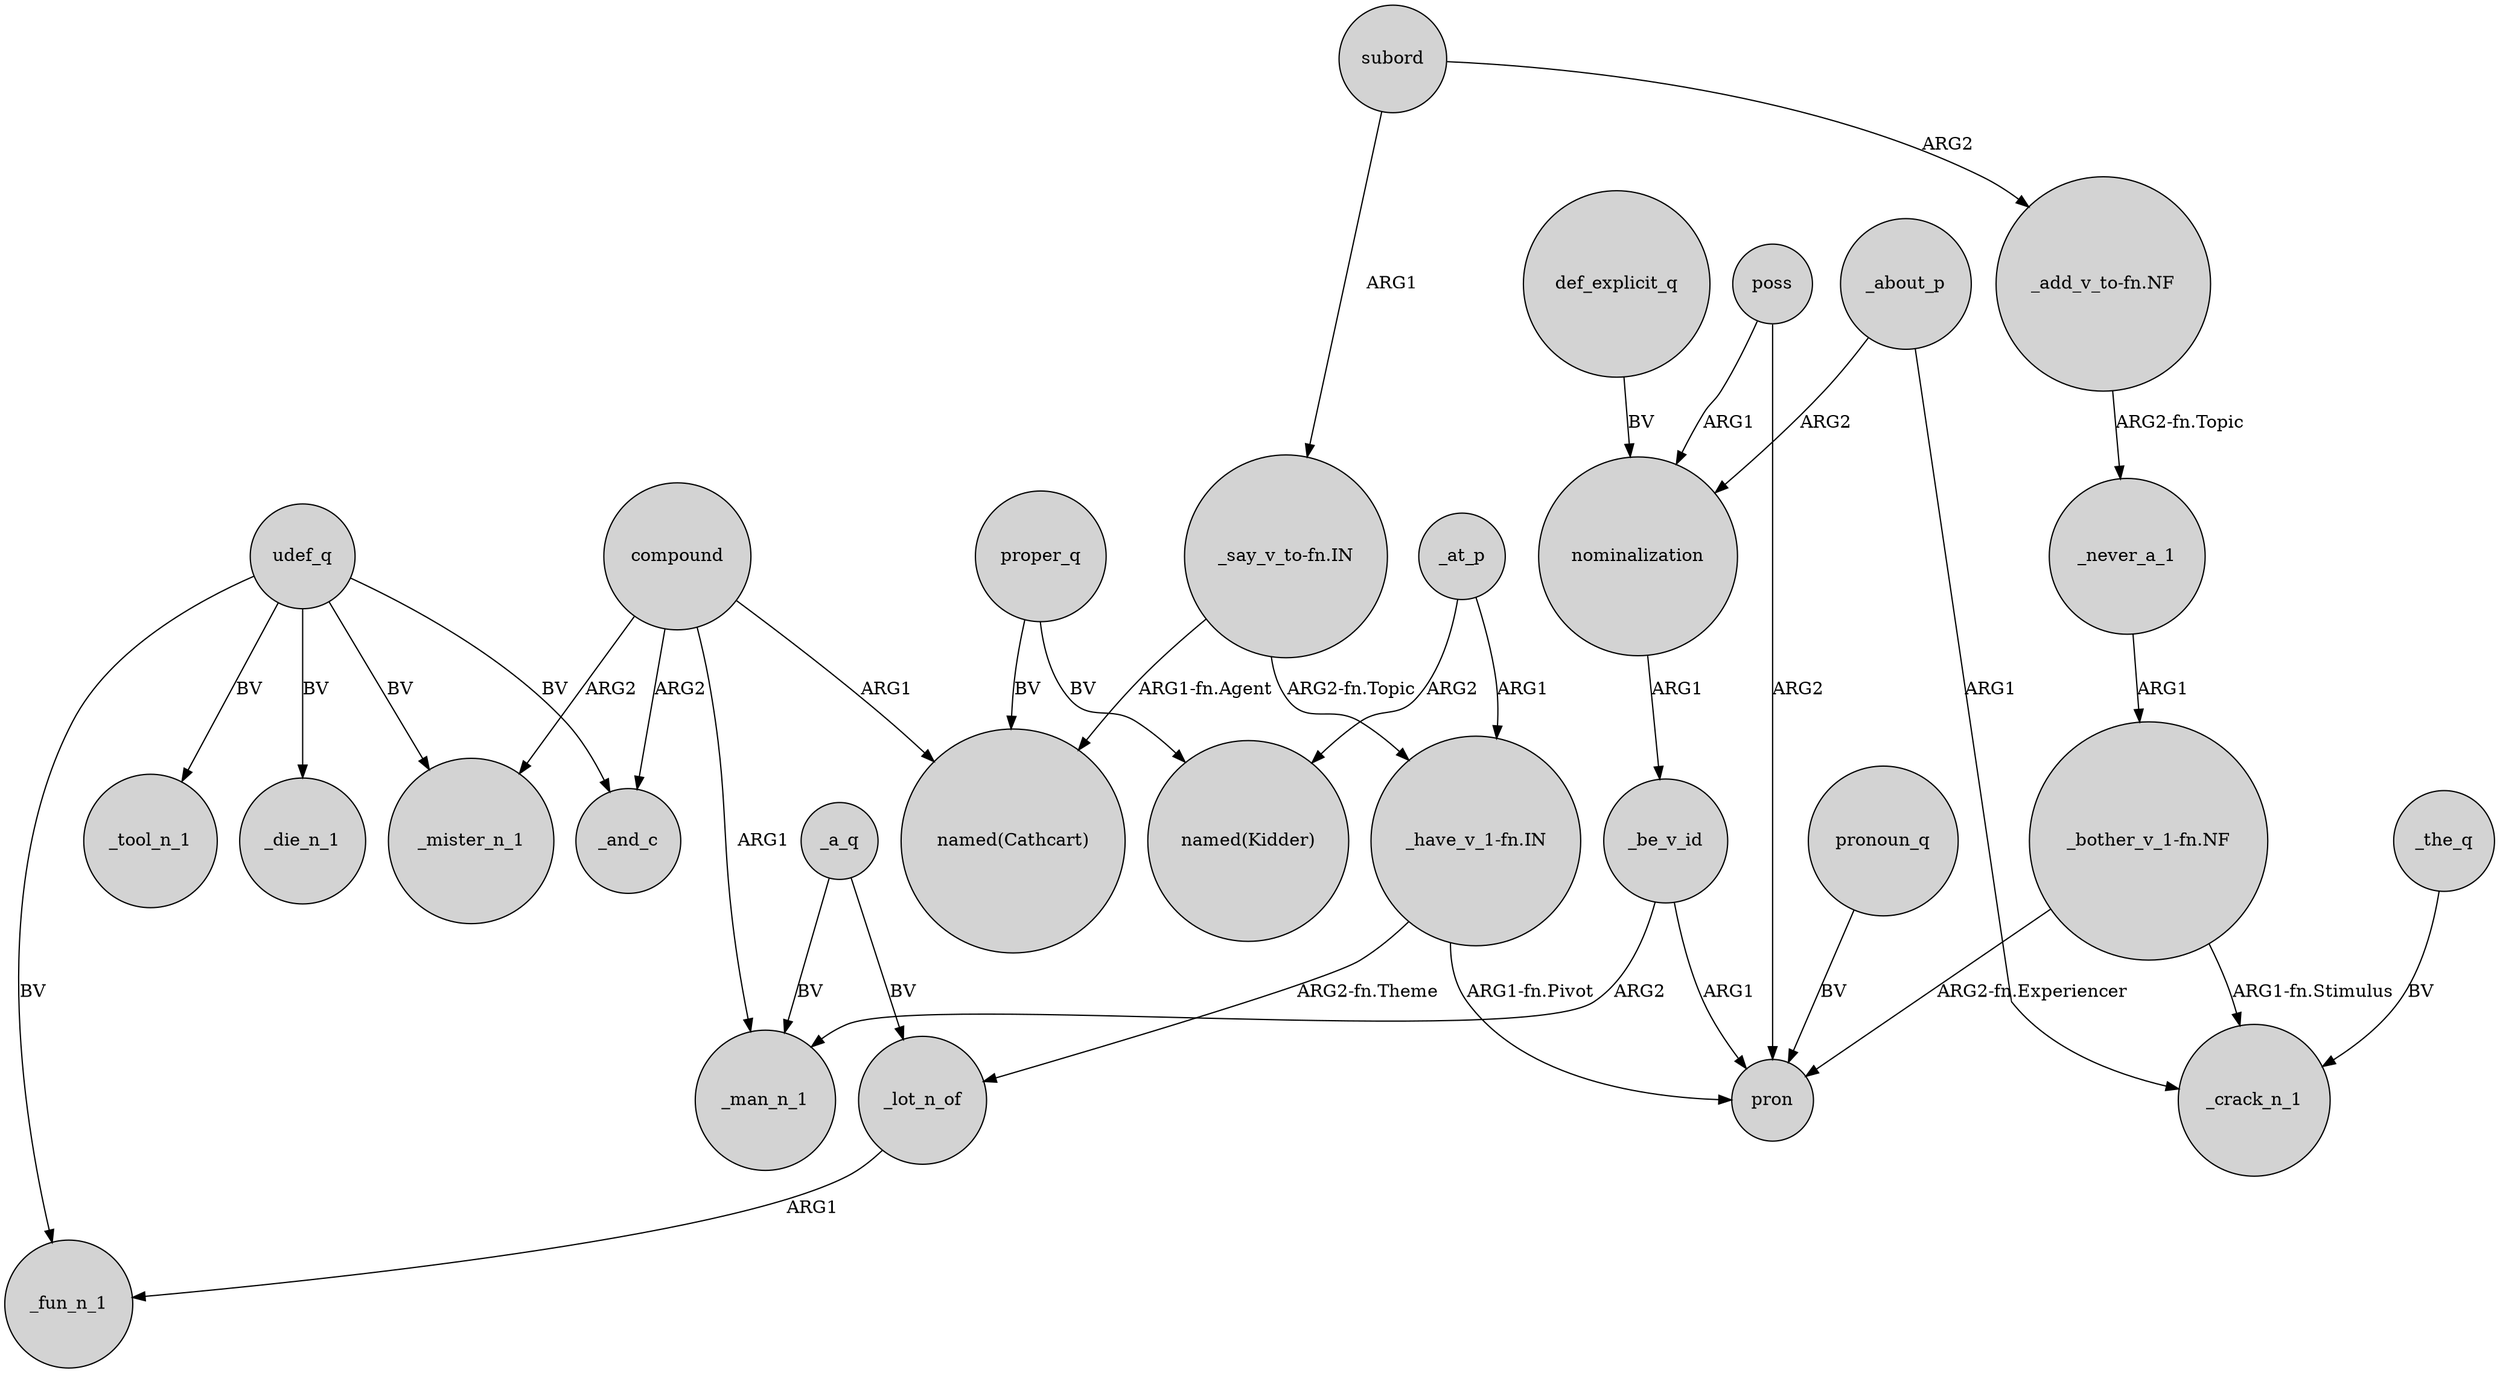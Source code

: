 digraph {
	node [shape=circle style=filled]
	_a_q -> _lot_n_of [label=BV]
	subord -> "_add_v_to-fn.NF" [label=ARG2]
	"_bother_v_1-fn.NF" -> pron [label="ARG2-fn.Experiencer"]
	_the_q -> _crack_n_1 [label=BV]
	_never_a_1 -> "_bother_v_1-fn.NF" [label=ARG1]
	poss -> pron [label=ARG2]
	_at_p -> "_have_v_1-fn.IN" [label=ARG1]
	compound -> _man_n_1 [label=ARG1]
	udef_q -> _die_n_1 [label=BV]
	"_say_v_to-fn.IN" -> "named(Cathcart)" [label="ARG1-fn.Agent"]
	_about_p -> nominalization [label=ARG2]
	udef_q -> _fun_n_1 [label=BV]
	compound -> _mister_n_1 [label=ARG2]
	_at_p -> "named(Kidder)" [label=ARG2]
	udef_q -> _mister_n_1 [label=BV]
	compound -> "named(Cathcart)" [label=ARG1]
	"_bother_v_1-fn.NF" -> _crack_n_1 [label="ARG1-fn.Stimulus"]
	subord -> "_say_v_to-fn.IN" [label=ARG1]
	udef_q -> _tool_n_1 [label=BV]
	"_add_v_to-fn.NF" -> _never_a_1 [label="ARG2-fn.Topic"]
	"_have_v_1-fn.IN" -> pron [label="ARG1-fn.Pivot"]
	_be_v_id -> pron [label=ARG1]
	poss -> nominalization [label=ARG1]
	pronoun_q -> pron [label=BV]
	"_have_v_1-fn.IN" -> _lot_n_of [label="ARG2-fn.Theme"]
	compound -> _and_c [label=ARG2]
	proper_q -> "named(Kidder)" [label=BV]
	nominalization -> _be_v_id [label=ARG1]
	_a_q -> _man_n_1 [label=BV]
	"_say_v_to-fn.IN" -> "_have_v_1-fn.IN" [label="ARG2-fn.Topic"]
	def_explicit_q -> nominalization [label=BV]
	_about_p -> _crack_n_1 [label=ARG1]
	proper_q -> "named(Cathcart)" [label=BV]
	udef_q -> _and_c [label=BV]
	_lot_n_of -> _fun_n_1 [label=ARG1]
	_be_v_id -> _man_n_1 [label=ARG2]
}
